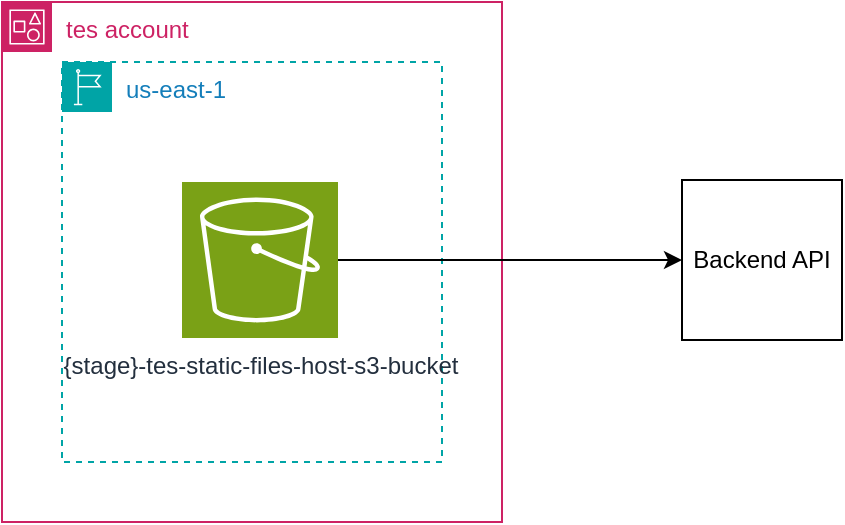 <mxfile version="22.1.17" type="google" pages="2">
  <diagram name="TES-Frontend-AWS-Driagram" id="wYl-HD8zLe-tMlMFA01Q">
    <mxGraphModel grid="1" page="1" gridSize="10" guides="1" tooltips="1" connect="1" arrows="1" fold="1" pageScale="1" pageWidth="850" pageHeight="1100" math="0" shadow="0">
      <root>
        <mxCell id="rkuROSILlHCjmkMt14r8-0" />
        <mxCell id="rkuROSILlHCjmkMt14r8-1" parent="rkuROSILlHCjmkMt14r8-0" />
        <mxCell id="rkuROSILlHCjmkMt14r8-2" value="tes account" style="points=[[0,0],[0.25,0],[0.5,0],[0.75,0],[1,0],[1,0.25],[1,0.5],[1,0.75],[1,1],[0.75,1],[0.5,1],[0.25,1],[0,1],[0,0.75],[0,0.5],[0,0.25]];outlineConnect=0;gradientColor=none;html=1;whiteSpace=wrap;fontSize=12;fontStyle=0;container=1;pointerEvents=0;collapsible=0;recursiveResize=0;shape=mxgraph.aws4.group;grIcon=mxgraph.aws4.group_account;strokeColor=#CD2264;fillColor=none;verticalAlign=top;align=left;spacingLeft=30;fontColor=#CD2264;dashed=0;" vertex="1" parent="rkuROSILlHCjmkMt14r8-1">
          <mxGeometry x="990" y="180" width="250" height="260" as="geometry" />
        </mxCell>
        <mxCell id="rkuROSILlHCjmkMt14r8-3" value="us-east-1" style="points=[[0,0],[0.25,0],[0.5,0],[0.75,0],[1,0],[1,0.25],[1,0.5],[1,0.75],[1,1],[0.75,1],[0.5,1],[0.25,1],[0,1],[0,0.75],[0,0.5],[0,0.25]];outlineConnect=0;gradientColor=none;html=1;whiteSpace=wrap;fontSize=12;fontStyle=0;container=1;pointerEvents=0;collapsible=0;recursiveResize=0;shape=mxgraph.aws4.group;grIcon=mxgraph.aws4.group_region;strokeColor=#00A4A6;fillColor=none;verticalAlign=top;align=left;spacingLeft=30;fontColor=#147EBA;dashed=1;" vertex="1" parent="rkuROSILlHCjmkMt14r8-2">
          <mxGeometry x="30" y="30" width="190" height="200" as="geometry" />
        </mxCell>
        <mxCell id="rkuROSILlHCjmkMt14r8-11" value="{stage}-tes-static-files-host-s3-bucket" style="sketch=0;points=[[0,0,0],[0.25,0,0],[0.5,0,0],[0.75,0,0],[1,0,0],[0,1,0],[0.25,1,0],[0.5,1,0],[0.75,1,0],[1,1,0],[0,0.25,0],[0,0.5,0],[0,0.75,0],[1,0.25,0],[1,0.5,0],[1,0.75,0]];outlineConnect=0;fontColor=#232F3E;fillColor=#7AA116;strokeColor=#ffffff;dashed=0;verticalLabelPosition=bottom;verticalAlign=top;align=center;html=1;fontSize=12;fontStyle=0;aspect=fixed;shape=mxgraph.aws4.resourceIcon;resIcon=mxgraph.aws4.s3;" vertex="1" parent="rkuROSILlHCjmkMt14r8-3">
          <mxGeometry x="60" y="60" width="78" height="78" as="geometry" />
        </mxCell>
        <mxCell id="WR13Tu0FnsnwBW84YfWG-0" value="Backend API" style="whiteSpace=wrap;html=1;aspect=fixed;" vertex="1" parent="rkuROSILlHCjmkMt14r8-1">
          <mxGeometry x="1330" y="269" width="80" height="80" as="geometry" />
        </mxCell>
        <mxCell id="WR13Tu0FnsnwBW84YfWG-1" style="edgeStyle=orthogonalEdgeStyle;rounded=0;orthogonalLoop=1;jettySize=auto;html=1;exitX=1;exitY=0.5;exitDx=0;exitDy=0;exitPerimeter=0;entryX=0;entryY=0.5;entryDx=0;entryDy=0;" edge="1" parent="rkuROSILlHCjmkMt14r8-1" source="rkuROSILlHCjmkMt14r8-11" target="WR13Tu0FnsnwBW84YfWG-0">
          <mxGeometry relative="1" as="geometry" />
        </mxCell>
      </root>
    </mxGraphModel>
  </diagram>
  <diagram id="I45JxHMWB6cdWmAqdB1N" name="TES-Frontend-Pages">
    <mxGraphModel grid="1" page="1" gridSize="10" guides="1" tooltips="1" connect="1" arrows="1" fold="1" pageScale="1" pageWidth="850" pageHeight="1100" math="0" shadow="0">
      <root>
        <mxCell id="0" />
        <mxCell id="1" parent="0" />
        <mxCell id="wPQ9R8wDTLOJWQZ6k2fN-1" value="" style="rounded=0;whiteSpace=wrap;html=1;" vertex="1" parent="1">
          <mxGeometry x="160" y="970" width="500" height="260" as="geometry" />
        </mxCell>
        <mxCell id="wPQ9R8wDTLOJWQZ6k2fN-4" value="Salvar" style="text;html=1;strokeColor=#82b366;fillColor=#d5e8d4;align=center;verticalAlign=middle;whiteSpace=wrap;rounded=1;fontSize=10;" vertex="1" parent="1">
          <mxGeometry x="321" y="1164" width="74" height="30" as="geometry" />
        </mxCell>
        <mxCell id="wPQ9R8wDTLOJWQZ6k2fN-5" value="Atualizar" style="text;html=1;strokeColor=#6c8ebf;fillColor=#dae8fc;align=center;verticalAlign=middle;whiteSpace=wrap;rounded=1;fontSize=10;" vertex="1" parent="1">
          <mxGeometry x="434" y="1164" width="74" height="30" as="geometry" />
        </mxCell>
        <mxCell id="wPQ9R8wDTLOJWQZ6k2fN-6" value="Deletar" style="text;html=1;strokeColor=#b85450;fillColor=#f8cecc;align=center;verticalAlign=middle;whiteSpace=wrap;rounded=1;fontSize=10;" vertex="1" parent="1">
          <mxGeometry x="547" y="1164" width="74" height="30" as="geometry" />
        </mxCell>
        <mxCell id="wPQ9R8wDTLOJWQZ6k2fN-10" value="&lt;font style=&quot;font-size: 10px;&quot;&gt;Access Key ID&lt;/font&gt;" style="rounded=1;whiteSpace=wrap;html=1;align=left;spacingLeft=5;" vertex="1" parent="1">
          <mxGeometry x="321" y="1038" width="300" height="30" as="geometry" />
        </mxCell>
        <mxCell id="wPQ9R8wDTLOJWQZ6k2fN-11" value="Access Key ID:" style="text;html=1;strokeColor=none;fillColor=none;align=left;verticalAlign=middle;whiteSpace=wrap;rounded=0;" vertex="1" parent="1">
          <mxGeometry x="321" y="1018" width="90" height="20" as="geometry" />
        </mxCell>
        <mxCell id="wPQ9R8wDTLOJWQZ6k2fN-12" value="&lt;font style=&quot;font-size: 10px;&quot;&gt;Secret Access Key&lt;/font&gt;" style="rounded=1;whiteSpace=wrap;html=1;align=left;spacingLeft=5;" vertex="1" parent="1">
          <mxGeometry x="321" y="1108" width="300" height="30" as="geometry" />
        </mxCell>
        <mxCell id="wPQ9R8wDTLOJWQZ6k2fN-13" value="Secret Access Key:" style="text;html=1;strokeColor=none;fillColor=none;align=left;verticalAlign=middle;whiteSpace=wrap;rounded=0;" vertex="1" parent="1">
          <mxGeometry x="321" y="1088" width="110" height="20" as="geometry" />
        </mxCell>
        <mxCell id="wPQ9R8wDTLOJWQZ6k2fN-14" value="" style="rounded=0;whiteSpace=wrap;html=1;" vertex="1" parent="1">
          <mxGeometry x="160" y="1260" width="500" height="260" as="geometry" />
        </mxCell>
        <mxCell id="wPQ9R8wDTLOJWQZ6k2fN-18" value="Upload" style="text;html=1;strokeColor=#82b366;fillColor=#d5e8d4;align=center;verticalAlign=middle;whiteSpace=wrap;rounded=1;fontSize=10;" vertex="1" parent="1">
          <mxGeometry x="321" y="1360" width="74" height="30" as="geometry" />
        </mxCell>
        <mxCell id="wPQ9R8wDTLOJWQZ6k2fN-21" value="&lt;span style=&quot;font-size: 10px;&quot;&gt;Nome da aplicação&lt;/span&gt;" style="rounded=1;whiteSpace=wrap;html=1;align=left;spacingLeft=5;" vertex="1" parent="1">
          <mxGeometry x="320" y="1319" width="149" height="30" as="geometry" />
        </mxCell>
        <mxCell id="wPQ9R8wDTLOJWQZ6k2fN-22" value="Nome da aplicação:" style="text;html=1;strokeColor=none;fillColor=none;align=left;verticalAlign=middle;whiteSpace=wrap;rounded=0;" vertex="1" parent="1">
          <mxGeometry x="320" y="1299" width="119" height="20" as="geometry" />
        </mxCell>
        <mxCell id="wPQ9R8wDTLOJWQZ6k2fN-23" value="&lt;font style=&quot;font-size: 10px;&quot;&gt;Código fonte&lt;/font&gt;" style="rounded=1;whiteSpace=wrap;html=1;align=left;spacingLeft=5;" vertex="1" parent="1">
          <mxGeometry x="480" y="1319" width="149" height="30" as="geometry" />
        </mxCell>
        <mxCell id="wPQ9R8wDTLOJWQZ6k2fN-24" value="Código fonte:" style="text;html=1;strokeColor=none;fillColor=none;align=left;verticalAlign=middle;whiteSpace=wrap;rounded=0;" vertex="1" parent="1">
          <mxGeometry x="480" y="1299" width="110" height="20" as="geometry" />
        </mxCell>
        <mxCell id="wPQ9R8wDTLOJWQZ6k2fN-27" value="" style="rounded=0;whiteSpace=wrap;html=1;" vertex="1" parent="1">
          <mxGeometry x="690" y="1260" width="500" height="260" as="geometry" />
        </mxCell>
        <mxCell id="wPQ9R8wDTLOJWQZ6k2fN-30" value="" style="rounded=1;whiteSpace=wrap;html=1;" vertex="1" parent="1">
          <mxGeometry x="890" y="1270" width="220" height="240" as="geometry" />
        </mxCell>
        <mxCell id="wPQ9R8wDTLOJWQZ6k2fN-38" value="teste-1" style="text;html=1;strokeColor=none;fillColor=none;align=center;verticalAlign=middle;whiteSpace=wrap;rounded=0;fontSize=14;fontStyle=5" vertex="1" parent="1">
          <mxGeometry x="931" y="1267" width="136" height="38" as="geometry" />
        </mxCell>
        <mxCell id="wPQ9R8wDTLOJWQZ6k2fN-64" value="Infraestrutura:" style="text;html=1;strokeColor=none;fillColor=none;align=left;verticalAlign=middle;whiteSpace=wrap;rounded=0;fontStyle=1" vertex="1" parent="1">
          <mxGeometry x="920" y="1422" width="95" height="29" as="geometry" />
        </mxCell>
        <mxCell id="wPQ9R8wDTLOJWQZ6k2fN-65" value="Deletar" style="text;html=1;strokeColor=#b85450;fillColor=#f8cecc;align=center;verticalAlign=middle;whiteSpace=wrap;rounded=1;fontSize=10;" vertex="1" parent="1">
          <mxGeometry x="1005" y="1383" width="74" height="30" as="geometry" />
        </mxCell>
        <mxCell id="wPQ9R8wDTLOJWQZ6k2fN-66" value="Código fonte:" style="text;html=1;strokeColor=none;fillColor=none;align=left;verticalAlign=middle;whiteSpace=wrap;rounded=0;fontStyle=1" vertex="1" parent="1">
          <mxGeometry x="919" y="1305" width="95" height="20" as="geometry" />
        </mxCell>
        <mxCell id="wPQ9R8wDTLOJWQZ6k2fN-67" value="Provisionar" style="text;html=1;strokeColor=#82b366;fillColor=#d5e8d4;align=center;verticalAlign=middle;whiteSpace=wrap;rounded=1;fontSize=10;" vertex="1" parent="1">
          <mxGeometry x="920.5" y="1473" width="74" height="30" as="geometry" />
        </mxCell>
        <mxCell id="wPQ9R8wDTLOJWQZ6k2fN-68" value="Remover" style="text;html=1;strokeColor=#b85450;fillColor=#f8cecc;align=center;verticalAlign=middle;whiteSpace=wrap;rounded=1;fontSize=10;" vertex="1" parent="1">
          <mxGeometry x="1005" y="1474" width="74" height="30" as="geometry" />
        </mxCell>
        <mxCell id="wPQ9R8wDTLOJWQZ6k2fN-69" value="Atualizar" style="text;html=1;strokeColor=#6c8ebf;fillColor=#dae8fc;align=center;verticalAlign=middle;whiteSpace=wrap;rounded=1;fontSize=10;" vertex="1" parent="1">
          <mxGeometry x="919" y="1383" width="74" height="30" as="geometry" />
        </mxCell>
        <mxCell id="wPQ9R8wDTLOJWQZ6k2fN-71" value="Estado: Não provisionada" style="text;html=1;strokeColor=none;fillColor=none;align=left;verticalAlign=middle;whiteSpace=wrap;rounded=0;" vertex="1" parent="1">
          <mxGeometry x="919.5" y="1446" width="139.5" height="29" as="geometry" />
        </mxCell>
        <mxCell id="wPQ9R8wDTLOJWQZ6k2fN-100" value="" style="rounded=0;whiteSpace=wrap;html=1;" vertex="1" parent="1">
          <mxGeometry x="160" y="40" width="500" height="260" as="geometry" />
        </mxCell>
        <mxCell id="wPQ9R8wDTLOJWQZ6k2fN-104" value="Criar" style="text;html=1;strokeColor=#82b366;fillColor=#d5e8d4;align=center;verticalAlign=middle;whiteSpace=wrap;rounded=1;fontSize=10;" vertex="1" parent="1">
          <mxGeometry x="266" y="236" width="302" height="30" as="geometry" />
        </mxCell>
        <mxCell id="wPQ9R8wDTLOJWQZ6k2fN-107" value="&lt;span style=&quot;font-size: 10px;&quot;&gt;Email&lt;/span&gt;" style="rounded=1;whiteSpace=wrap;html=1;align=left;spacingLeft=5;" vertex="1" parent="1">
          <mxGeometry x="267" y="136" width="300" height="30" as="geometry" />
        </mxCell>
        <mxCell id="wPQ9R8wDTLOJWQZ6k2fN-108" value="Email:" style="text;html=1;strokeColor=none;fillColor=none;align=left;verticalAlign=middle;whiteSpace=wrap;rounded=0;" vertex="1" parent="1">
          <mxGeometry x="267" y="116" width="90" height="20" as="geometry" />
        </mxCell>
        <mxCell id="wPQ9R8wDTLOJWQZ6k2fN-109" value="&lt;font style=&quot;font-size: 10px;&quot;&gt;Senha&lt;/font&gt;" style="rounded=1;whiteSpace=wrap;html=1;align=left;spacingLeft=5;" vertex="1" parent="1">
          <mxGeometry x="267" y="192" width="300" height="30" as="geometry" />
        </mxCell>
        <mxCell id="wPQ9R8wDTLOJWQZ6k2fN-110" value="Senha:" style="text;html=1;strokeColor=none;fillColor=none;align=left;verticalAlign=middle;whiteSpace=wrap;rounded=0;" vertex="1" parent="1">
          <mxGeometry x="267" y="172" width="110" height="20" as="geometry" />
        </mxCell>
        <mxCell id="wPQ9R8wDTLOJWQZ6k2fN-111" value="Criar conta" style="text;html=1;strokeColor=none;fillColor=none;align=center;verticalAlign=middle;whiteSpace=wrap;rounded=0;fontSize=14;fontStyle=5" vertex="1" parent="1">
          <mxGeometry x="341" y="72" width="120" height="30" as="geometry" />
        </mxCell>
        <mxCell id="wPQ9R8wDTLOJWQZ6k2fN-114" value="" style="rounded=0;whiteSpace=wrap;html=1;" vertex="1" parent="1">
          <mxGeometry x="689" y="40" width="500" height="260" as="geometry" />
        </mxCell>
        <mxCell id="wPQ9R8wDTLOJWQZ6k2fN-115" value="Confirmar" style="text;html=1;strokeColor=#82b366;fillColor=#d5e8d4;align=center;verticalAlign=middle;whiteSpace=wrap;rounded=1;fontSize=10;" vertex="1" parent="1">
          <mxGeometry x="788" y="236" width="302" height="30" as="geometry" />
        </mxCell>
        <mxCell id="wPQ9R8wDTLOJWQZ6k2fN-116" value="&lt;span style=&quot;font-size: 10px;&quot;&gt;Código&lt;/span&gt;" style="rounded=1;whiteSpace=wrap;html=1;align=left;spacingLeft=5;" vertex="1" parent="1">
          <mxGeometry x="790" y="192" width="300" height="30" as="geometry" />
        </mxCell>
        <mxCell id="wPQ9R8wDTLOJWQZ6k2fN-117" value="Código:" style="text;html=1;strokeColor=none;fillColor=none;align=left;verticalAlign=middle;whiteSpace=wrap;rounded=0;" vertex="1" parent="1">
          <mxGeometry x="790" y="172" width="90" height="20" as="geometry" />
        </mxCell>
        <mxCell id="wPQ9R8wDTLOJWQZ6k2fN-120" value="Confirmar conta" style="text;html=1;strokeColor=none;fillColor=none;align=center;verticalAlign=middle;whiteSpace=wrap;rounded=0;fontSize=14;fontStyle=5" vertex="1" parent="1">
          <mxGeometry x="870" y="72" width="120" height="30" as="geometry" />
        </mxCell>
        <mxCell id="wPQ9R8wDTLOJWQZ6k2fN-121" value="" style="rounded=0;whiteSpace=wrap;html=1;" vertex="1" parent="1">
          <mxGeometry x="160" y="343" width="500" height="260" as="geometry" />
        </mxCell>
        <mxCell id="wPQ9R8wDTLOJWQZ6k2fN-122" value="Iniciar" style="text;html=1;strokeColor=#82b366;fillColor=#d5e8d4;align=center;verticalAlign=middle;whiteSpace=wrap;rounded=1;fontSize=10;" vertex="1" parent="1">
          <mxGeometry x="266" y="539" width="302" height="30" as="geometry" />
        </mxCell>
        <mxCell id="wPQ9R8wDTLOJWQZ6k2fN-123" value="&lt;span style=&quot;font-size: 10px;&quot;&gt;Email&lt;/span&gt;" style="rounded=1;whiteSpace=wrap;html=1;align=left;spacingLeft=5;" vertex="1" parent="1">
          <mxGeometry x="267" y="439" width="300" height="30" as="geometry" />
        </mxCell>
        <mxCell id="wPQ9R8wDTLOJWQZ6k2fN-124" value="Email:" style="text;html=1;strokeColor=none;fillColor=none;align=left;verticalAlign=middle;whiteSpace=wrap;rounded=0;" vertex="1" parent="1">
          <mxGeometry x="267" y="419" width="90" height="20" as="geometry" />
        </mxCell>
        <mxCell id="wPQ9R8wDTLOJWQZ6k2fN-125" value="&lt;font style=&quot;font-size: 10px;&quot;&gt;Senha&lt;/font&gt;" style="rounded=1;whiteSpace=wrap;html=1;align=left;spacingLeft=5;" vertex="1" parent="1">
          <mxGeometry x="267" y="495" width="300" height="30" as="geometry" />
        </mxCell>
        <mxCell id="wPQ9R8wDTLOJWQZ6k2fN-126" value="Senha:" style="text;html=1;strokeColor=none;fillColor=none;align=left;verticalAlign=middle;whiteSpace=wrap;rounded=0;" vertex="1" parent="1">
          <mxGeometry x="267" y="475" width="110" height="20" as="geometry" />
        </mxCell>
        <mxCell id="wPQ9R8wDTLOJWQZ6k2fN-127" value="Iniciar sessão" style="text;html=1;strokeColor=none;fillColor=none;align=center;verticalAlign=middle;whiteSpace=wrap;rounded=0;fontSize=14;fontStyle=5" vertex="1" parent="1">
          <mxGeometry x="341" y="375" width="120" height="30" as="geometry" />
        </mxCell>
        <mxCell id="sx2GybbCwko2IbsKc2jN-1" value="&lt;span style=&quot;font-size: 10px;&quot;&gt;Email&lt;/span&gt;" style="rounded=1;whiteSpace=wrap;html=1;align=left;spacingLeft=5;" vertex="1" parent="1">
          <mxGeometry x="790" y="136" width="300" height="30" as="geometry" />
        </mxCell>
        <mxCell id="sx2GybbCwko2IbsKc2jN-2" value="Email:" style="text;html=1;strokeColor=none;fillColor=none;align=left;verticalAlign=middle;whiteSpace=wrap;rounded=0;" vertex="1" parent="1">
          <mxGeometry x="790" y="116" width="90" height="20" as="geometry" />
        </mxCell>
        <mxCell id="sx2GybbCwko2IbsKc2jN-3" value="" style="rounded=0;whiteSpace=wrap;html=1;" vertex="1" parent="1">
          <mxGeometry x="160" y="656" width="500" height="260" as="geometry" />
        </mxCell>
        <mxCell id="sx2GybbCwko2IbsKc2jN-10" value="Dashboard" style="text;html=1;strokeColor=none;fillColor=none;align=center;verticalAlign=middle;whiteSpace=wrap;rounded=0;fontSize=14;fontStyle=5" vertex="1" parent="1">
          <mxGeometry x="331" y="656" width="120" height="30" as="geometry" />
        </mxCell>
        <mxCell id="vG9JY7icb6KvD14JTpD_-8" value="&lt;br&gt;&lt;br&gt;&lt;br&gt;&lt;br&gt;&lt;br&gt;&lt;br&gt;&lt;br&gt;&lt;br&gt;&lt;br&gt;&lt;br&gt;&lt;br&gt;&lt;br&gt;&lt;br&gt;&lt;br&gt;&lt;br&gt;&lt;br&gt;Sair" style="rounded=0;whiteSpace=wrap;html=1;" vertex="1" parent="1">
          <mxGeometry x="160" y="1260" width="120" height="260" as="geometry" />
        </mxCell>
        <mxCell id="vG9JY7icb6KvD14JTpD_-9" value="Menu" style="text;html=1;strokeColor=none;fillColor=none;align=center;verticalAlign=middle;whiteSpace=wrap;rounded=0;fontSize=14;fontStyle=5" vertex="1" parent="1">
          <mxGeometry x="160" y="1261" width="120" height="30" as="geometry" />
        </mxCell>
        <mxCell id="vG9JY7icb6KvD14JTpD_-10" value="Credenciais da AWS" style="text;html=1;strokeColor=none;fillColor=none;align=center;verticalAlign=middle;whiteSpace=wrap;rounded=0;" vertex="1" parent="1">
          <mxGeometry x="160" y="1295" width="120" height="30" as="geometry" />
        </mxCell>
        <mxCell id="vG9JY7icb6KvD14JTpD_-11" value="Aplicações" style="text;html=1;strokeColor=none;fillColor=none;align=center;verticalAlign=middle;whiteSpace=wrap;rounded=0;" vertex="1" parent="1">
          <mxGeometry x="160" y="1325" width="120" height="30" as="geometry" />
        </mxCell>
        <mxCell id="vG9JY7icb6KvD14JTpD_-20" value="Credenciais da AWS" style="text;html=1;strokeColor=none;fillColor=none;align=center;verticalAlign=middle;whiteSpace=wrap;rounded=0;fontSize=14;fontStyle=5" vertex="1" parent="1">
          <mxGeometry x="321" y="970" width="179" height="30" as="geometry" />
        </mxCell>
        <mxCell id="vG9JY7icb6KvD14JTpD_-22" value="Aplicações" style="text;html=1;strokeColor=none;fillColor=none;align=center;verticalAlign=middle;whiteSpace=wrap;rounded=0;fontSize=14;fontStyle=5" vertex="1" parent="1">
          <mxGeometry x="320.5" y="1260" width="179" height="30" as="geometry" />
        </mxCell>
        <mxCell id="vG9JY7icb6KvD14JTpD_-24" value="&lt;font style=&quot;font-size: 10px;&quot;&gt;Código fonte&lt;/font&gt;" style="rounded=1;whiteSpace=wrap;html=1;align=left;spacingLeft=5;" vertex="1" parent="1">
          <mxGeometry x="918" y="1347" width="149" height="30" as="geometry" />
        </mxCell>
        <mxCell id="vG9JY7icb6KvD14JTpD_-25" value="Código fonte:" style="text;html=1;strokeColor=none;fillColor=none;align=left;verticalAlign=middle;whiteSpace=wrap;rounded=0;" vertex="1" parent="1">
          <mxGeometry x="918" y="1327" width="110" height="20" as="geometry" />
        </mxCell>
        <mxCell id="uK3Si7OZispdbZ-PM9F1-3" value="Ajuda" style="text;html=1;strokeColor=none;fillColor=none;align=center;verticalAlign=middle;whiteSpace=wrap;rounded=0;" vertex="1" parent="1">
          <mxGeometry x="160" y="1360" width="120" height="30" as="geometry" />
        </mxCell>
        <mxCell id="uK3Si7OZispdbZ-PM9F1-4" value="" style="endArrow=none;html=1;rounded=0;entryX=1.004;entryY=0.611;entryDx=0;entryDy=0;entryPerimeter=0;exitX=1.017;exitY=0.606;exitDx=0;exitDy=0;exitPerimeter=0;" edge="1" parent="1">
          <mxGeometry width="50" height="50" relative="1" as="geometry">
            <mxPoint x="280.04" y="1413.56" as="sourcePoint" />
            <mxPoint x="660" y="1414.86" as="targetPoint" />
          </mxGeometry>
        </mxCell>
        <mxCell id="uK3Si7OZispdbZ-PM9F1-5" value="" style="rounded=1;whiteSpace=wrap;html=1;" vertex="1" parent="1">
          <mxGeometry x="340" y="1440" width="250" height="80" as="geometry" />
        </mxCell>
        <mxCell id="uK3Si7OZispdbZ-PM9F1-6" value="teste-1" style="text;html=1;strokeColor=none;fillColor=none;align=center;verticalAlign=middle;whiteSpace=wrap;rounded=0;fontSize=14;fontStyle=5" vertex="1" parent="1">
          <mxGeometry x="403" y="1446" width="136" height="38" as="geometry" />
        </mxCell>
        <mxCell id="uK3Si7OZispdbZ-PM9F1-9" value="Código fonte:" style="text;html=1;strokeColor=none;fillColor=none;align=left;verticalAlign=middle;whiteSpace=wrap;rounded=0;fontStyle=1" vertex="1" parent="1">
          <mxGeometry x="356" y="1483" width="95" height="20" as="geometry" />
        </mxCell>
        <mxCell id="uK3Si7OZispdbZ-PM9F1-10" value="&lt;br&gt;&lt;br&gt;&lt;br&gt;&lt;br&gt;&lt;br&gt;&lt;br&gt;&lt;br&gt;&lt;br&gt;&lt;br&gt;&lt;br&gt;&lt;br&gt;&lt;br&gt;&lt;br&gt;&lt;br&gt;&lt;br&gt;&lt;br&gt;Sair" style="rounded=0;whiteSpace=wrap;html=1;" vertex="1" parent="1">
          <mxGeometry x="689" y="1260" width="120" height="260" as="geometry" />
        </mxCell>
        <mxCell id="uK3Si7OZispdbZ-PM9F1-11" value="Menu" style="text;html=1;strokeColor=none;fillColor=none;align=center;verticalAlign=middle;whiteSpace=wrap;rounded=0;fontSize=14;fontStyle=5" vertex="1" parent="1">
          <mxGeometry x="689" y="1261" width="120" height="30" as="geometry" />
        </mxCell>
        <mxCell id="uK3Si7OZispdbZ-PM9F1-12" value="Credenciais da AWS" style="text;html=1;strokeColor=none;fillColor=none;align=center;verticalAlign=middle;whiteSpace=wrap;rounded=0;" vertex="1" parent="1">
          <mxGeometry x="689" y="1295" width="120" height="30" as="geometry" />
        </mxCell>
        <mxCell id="uK3Si7OZispdbZ-PM9F1-13" value="Aplicações" style="text;html=1;strokeColor=none;fillColor=none;align=center;verticalAlign=middle;whiteSpace=wrap;rounded=0;" vertex="1" parent="1">
          <mxGeometry x="689" y="1325" width="120" height="30" as="geometry" />
        </mxCell>
        <mxCell id="uK3Si7OZispdbZ-PM9F1-14" value="Ajuda" style="text;html=1;strokeColor=none;fillColor=none;align=center;verticalAlign=middle;whiteSpace=wrap;rounded=0;" vertex="1" parent="1">
          <mxGeometry x="689" y="1360" width="120" height="30" as="geometry" />
        </mxCell>
        <mxCell id="uK3Si7OZispdbZ-PM9F1-15" value="&lt;br&gt;&lt;br&gt;&lt;br&gt;&lt;br&gt;&lt;br&gt;&lt;br&gt;&lt;br&gt;&lt;br&gt;&lt;br&gt;&lt;br&gt;&lt;br&gt;&lt;br&gt;&lt;br&gt;&lt;br&gt;&lt;br&gt;&lt;br&gt;Sair" style="rounded=0;whiteSpace=wrap;html=1;" vertex="1" parent="1">
          <mxGeometry x="160" y="970" width="120" height="260" as="geometry" />
        </mxCell>
        <mxCell id="uK3Si7OZispdbZ-PM9F1-16" value="Menu" style="text;html=1;strokeColor=none;fillColor=none;align=center;verticalAlign=middle;whiteSpace=wrap;rounded=0;fontSize=14;fontStyle=5" vertex="1" parent="1">
          <mxGeometry x="160" y="971" width="120" height="30" as="geometry" />
        </mxCell>
        <mxCell id="uK3Si7OZispdbZ-PM9F1-17" value="Credenciais da AWS" style="text;html=1;strokeColor=none;fillColor=none;align=center;verticalAlign=middle;whiteSpace=wrap;rounded=0;" vertex="1" parent="1">
          <mxGeometry x="160" y="1005" width="120" height="30" as="geometry" />
        </mxCell>
        <mxCell id="uK3Si7OZispdbZ-PM9F1-18" value="Aplicações" style="text;html=1;strokeColor=none;fillColor=none;align=center;verticalAlign=middle;whiteSpace=wrap;rounded=0;" vertex="1" parent="1">
          <mxGeometry x="160" y="1035" width="120" height="30" as="geometry" />
        </mxCell>
        <mxCell id="uK3Si7OZispdbZ-PM9F1-19" value="Ajuda" style="text;html=1;strokeColor=none;fillColor=none;align=center;verticalAlign=middle;whiteSpace=wrap;rounded=0;" vertex="1" parent="1">
          <mxGeometry x="160" y="1070" width="120" height="30" as="geometry" />
        </mxCell>
        <mxCell id="uK3Si7OZispdbZ-PM9F1-20" value="&lt;br&gt;&lt;br&gt;&lt;br&gt;&lt;br&gt;&lt;br&gt;&lt;br&gt;&lt;br&gt;&lt;br&gt;&lt;br&gt;&lt;br&gt;&lt;br&gt;&lt;br&gt;&lt;br&gt;&lt;br&gt;&lt;br&gt;&lt;br&gt;Sair" style="rounded=0;whiteSpace=wrap;html=1;" vertex="1" parent="1">
          <mxGeometry x="160" y="656" width="120" height="260" as="geometry" />
        </mxCell>
        <mxCell id="uK3Si7OZispdbZ-PM9F1-21" value="Menu" style="text;html=1;strokeColor=none;fillColor=none;align=center;verticalAlign=middle;whiteSpace=wrap;rounded=0;fontSize=14;fontStyle=5" vertex="1" parent="1">
          <mxGeometry x="160" y="657" width="120" height="30" as="geometry" />
        </mxCell>
        <mxCell id="uK3Si7OZispdbZ-PM9F1-22" value="Credenciais da AWS" style="text;html=1;strokeColor=none;fillColor=none;align=center;verticalAlign=middle;whiteSpace=wrap;rounded=0;" vertex="1" parent="1">
          <mxGeometry x="160" y="691" width="120" height="30" as="geometry" />
        </mxCell>
        <mxCell id="uK3Si7OZispdbZ-PM9F1-23" value="Aplicações" style="text;html=1;strokeColor=none;fillColor=none;align=center;verticalAlign=middle;whiteSpace=wrap;rounded=0;" vertex="1" parent="1">
          <mxGeometry x="160" y="721" width="120" height="30" as="geometry" />
        </mxCell>
        <mxCell id="uK3Si7OZispdbZ-PM9F1-24" value="Ajuda" style="text;html=1;strokeColor=none;fillColor=none;align=center;verticalAlign=middle;whiteSpace=wrap;rounded=0;" vertex="1" parent="1">
          <mxGeometry x="160" y="756" width="120" height="30" as="geometry" />
        </mxCell>
        <mxCell id="uK3Si7OZispdbZ-PM9F1-25" value="" style="rounded=0;whiteSpace=wrap;html=1;" vertex="1" parent="1">
          <mxGeometry x="160.5" y="1550" width="500" height="260" as="geometry" />
        </mxCell>
        <mxCell id="uK3Si7OZispdbZ-PM9F1-31" value="&lt;br&gt;&lt;br&gt;&lt;br&gt;&lt;br&gt;&lt;br&gt;&lt;br&gt;&lt;br&gt;&lt;br&gt;&lt;br&gt;&lt;br&gt;&lt;br&gt;&lt;br&gt;&lt;br&gt;&lt;br&gt;&lt;br&gt;&lt;br&gt;Sair" style="rounded=0;whiteSpace=wrap;html=1;" vertex="1" parent="1">
          <mxGeometry x="160.5" y="1550" width="120" height="260" as="geometry" />
        </mxCell>
        <mxCell id="uK3Si7OZispdbZ-PM9F1-32" value="Menu" style="text;html=1;strokeColor=none;fillColor=none;align=center;verticalAlign=middle;whiteSpace=wrap;rounded=0;fontSize=14;fontStyle=5" vertex="1" parent="1">
          <mxGeometry x="160.5" y="1551" width="120" height="30" as="geometry" />
        </mxCell>
        <mxCell id="uK3Si7OZispdbZ-PM9F1-33" value="Credenciais da AWS" style="text;html=1;strokeColor=none;fillColor=none;align=center;verticalAlign=middle;whiteSpace=wrap;rounded=0;" vertex="1" parent="1">
          <mxGeometry x="160.5" y="1585" width="120" height="30" as="geometry" />
        </mxCell>
        <mxCell id="uK3Si7OZispdbZ-PM9F1-34" value="Aplicações" style="text;html=1;strokeColor=none;fillColor=none;align=center;verticalAlign=middle;whiteSpace=wrap;rounded=0;" vertex="1" parent="1">
          <mxGeometry x="160.5" y="1615" width="120" height="30" as="geometry" />
        </mxCell>
        <mxCell id="uK3Si7OZispdbZ-PM9F1-35" value="Ajuda" style="text;html=1;strokeColor=none;fillColor=none;align=center;verticalAlign=middle;whiteSpace=wrap;rounded=0;fontSize=14;fontStyle=5" vertex="1" parent="1">
          <mxGeometry x="321" y="1550" width="179" height="30" as="geometry" />
        </mxCell>
        <mxCell id="uK3Si7OZispdbZ-PM9F1-36" value="Ajuda" style="text;html=1;strokeColor=none;fillColor=none;align=center;verticalAlign=middle;whiteSpace=wrap;rounded=0;" vertex="1" parent="1">
          <mxGeometry x="160.5" y="1650" width="120" height="30" as="geometry" />
        </mxCell>
        <mxCell id="uK3Si7OZispdbZ-PM9F1-43" value="&lt;h1 style=&quot;&quot;&gt;&lt;font style=&quot;font-size: 13px;&quot;&gt;Como utilizar a plataforma&lt;/font&gt;&lt;/h1&gt;&lt;p style=&quot;&quot;&gt;&lt;font style=&quot;font-size: 11px;&quot;&gt;Lorem ipsum dolor sit amet, consectetur adipisicing elit, sed do eiusmod tempor incididunt ut labore et dolore magna aliqua.&lt;/font&gt;&lt;/p&gt;" style="text;html=1;strokeColor=none;fillColor=none;spacing=5;spacingTop=-20;whiteSpace=wrap;overflow=hidden;rounded=0;" vertex="1" parent="1">
          <mxGeometry x="322" y="1590" width="308" height="190" as="geometry" />
        </mxCell>
      </root>
    </mxGraphModel>
  </diagram>
</mxfile>
